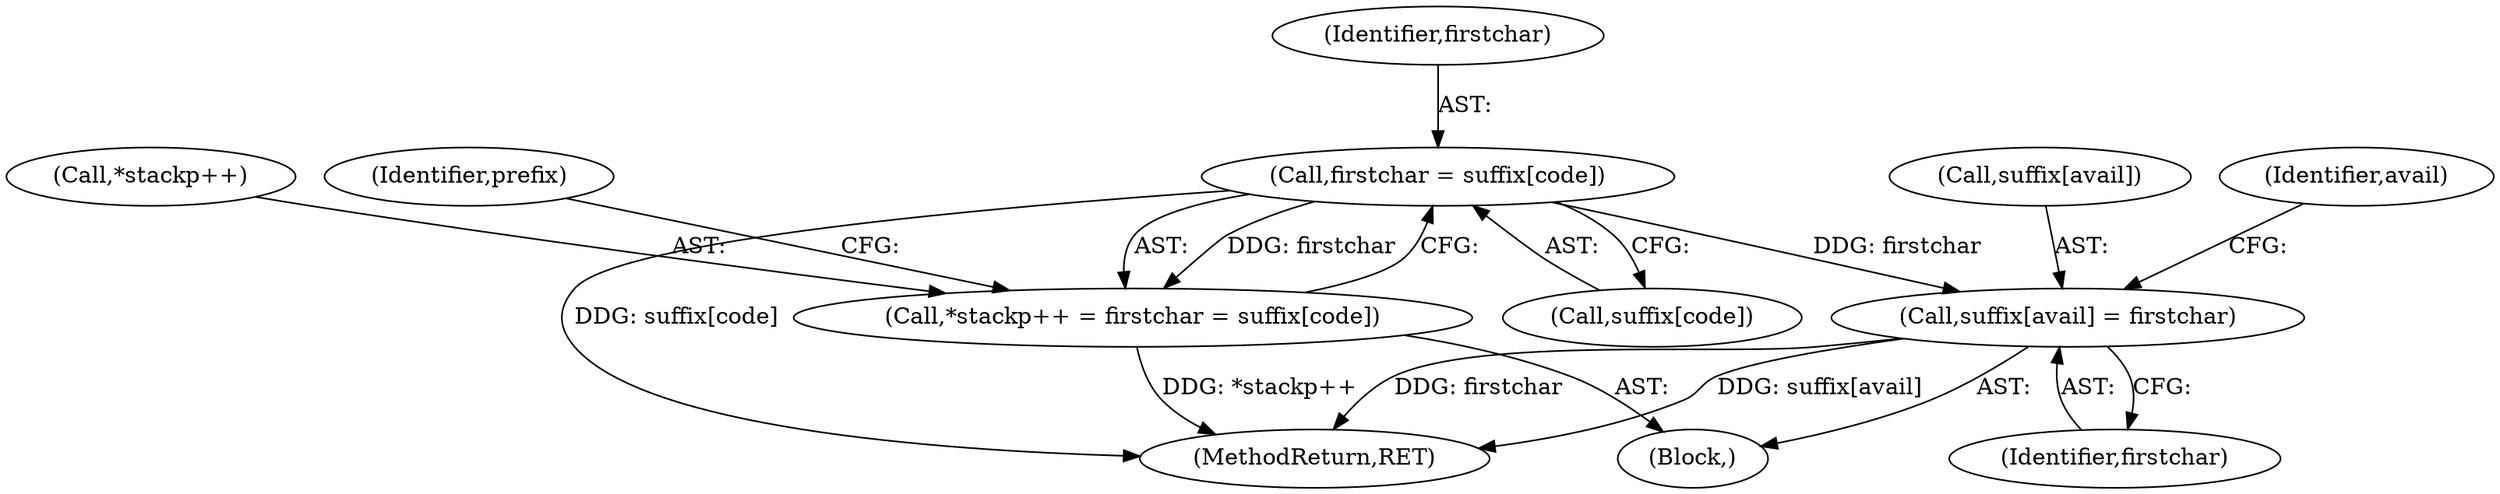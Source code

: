 digraph "0_libtiff_ce6841d9e41d621ba23cf18b190ee6a23b2cc833@array" {
"1000217" [label="(Call,firstchar = suffix[code])"];
"1000213" [label="(Call,*stackp++ = firstchar = suffix[code])"];
"1000227" [label="(Call,suffix[avail] = firstchar)"];
"1000233" [label="(Identifier,avail)"];
"1000268" [label="(MethodReturn,RET)"];
"1000219" [label="(Call,suffix[code])"];
"1000231" [label="(Identifier,firstchar)"];
"1000213" [label="(Call,*stackp++ = firstchar = suffix[code])"];
"1000214" [label="(Call,*stackp++)"];
"1000227" [label="(Call,suffix[avail] = firstchar)"];
"1000218" [label="(Identifier,firstchar)"];
"1000104" [label="(Block,)"];
"1000224" [label="(Identifier,prefix)"];
"1000217" [label="(Call,firstchar = suffix[code])"];
"1000228" [label="(Call,suffix[avail])"];
"1000217" -> "1000213"  [label="AST: "];
"1000217" -> "1000219"  [label="CFG: "];
"1000218" -> "1000217"  [label="AST: "];
"1000219" -> "1000217"  [label="AST: "];
"1000213" -> "1000217"  [label="CFG: "];
"1000217" -> "1000268"  [label="DDG: suffix[code]"];
"1000217" -> "1000213"  [label="DDG: firstchar"];
"1000217" -> "1000227"  [label="DDG: firstchar"];
"1000213" -> "1000104"  [label="AST: "];
"1000214" -> "1000213"  [label="AST: "];
"1000224" -> "1000213"  [label="CFG: "];
"1000213" -> "1000268"  [label="DDG: *stackp++"];
"1000227" -> "1000104"  [label="AST: "];
"1000227" -> "1000231"  [label="CFG: "];
"1000228" -> "1000227"  [label="AST: "];
"1000231" -> "1000227"  [label="AST: "];
"1000233" -> "1000227"  [label="CFG: "];
"1000227" -> "1000268"  [label="DDG: suffix[avail]"];
"1000227" -> "1000268"  [label="DDG: firstchar"];
}
